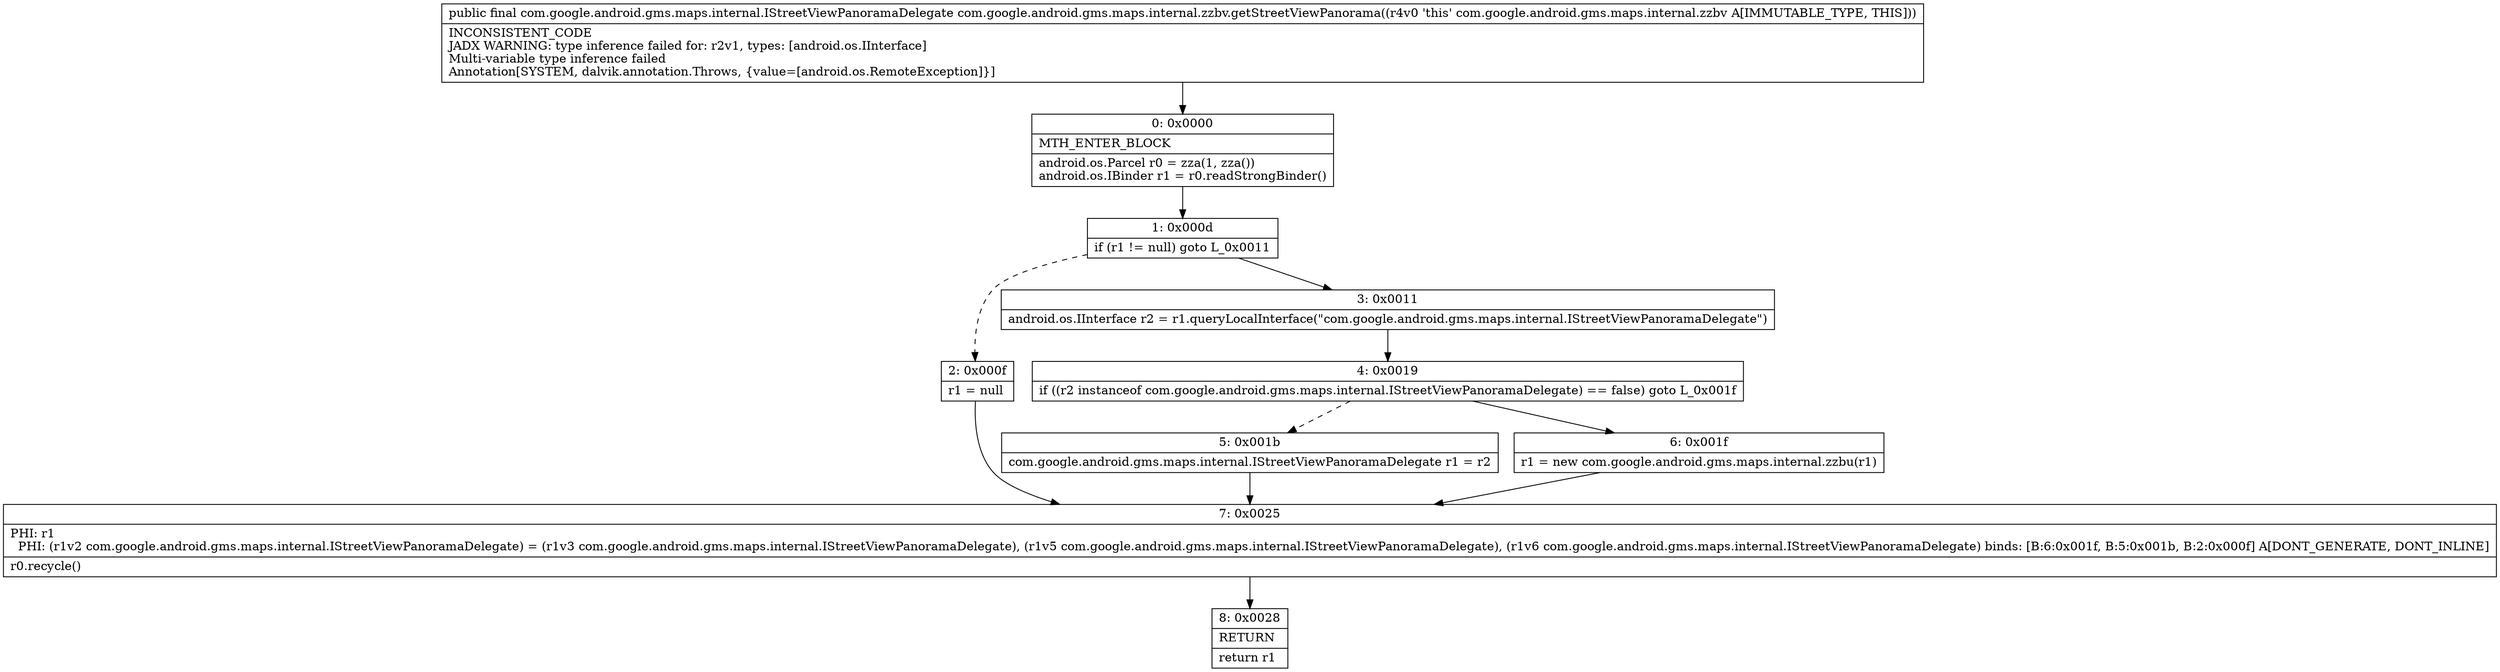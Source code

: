 digraph "CFG forcom.google.android.gms.maps.internal.zzbv.getStreetViewPanorama()Lcom\/google\/android\/gms\/maps\/internal\/IStreetViewPanoramaDelegate;" {
Node_0 [shape=record,label="{0\:\ 0x0000|MTH_ENTER_BLOCK\l|android.os.Parcel r0 = zza(1, zza())\landroid.os.IBinder r1 = r0.readStrongBinder()\l}"];
Node_1 [shape=record,label="{1\:\ 0x000d|if (r1 != null) goto L_0x0011\l}"];
Node_2 [shape=record,label="{2\:\ 0x000f|r1 = null\l}"];
Node_3 [shape=record,label="{3\:\ 0x0011|android.os.IInterface r2 = r1.queryLocalInterface(\"com.google.android.gms.maps.internal.IStreetViewPanoramaDelegate\")\l}"];
Node_4 [shape=record,label="{4\:\ 0x0019|if ((r2 instanceof com.google.android.gms.maps.internal.IStreetViewPanoramaDelegate) == false) goto L_0x001f\l}"];
Node_5 [shape=record,label="{5\:\ 0x001b|com.google.android.gms.maps.internal.IStreetViewPanoramaDelegate r1 = r2\l}"];
Node_6 [shape=record,label="{6\:\ 0x001f|r1 = new com.google.android.gms.maps.internal.zzbu(r1)\l}"];
Node_7 [shape=record,label="{7\:\ 0x0025|PHI: r1 \l  PHI: (r1v2 com.google.android.gms.maps.internal.IStreetViewPanoramaDelegate) = (r1v3 com.google.android.gms.maps.internal.IStreetViewPanoramaDelegate), (r1v5 com.google.android.gms.maps.internal.IStreetViewPanoramaDelegate), (r1v6 com.google.android.gms.maps.internal.IStreetViewPanoramaDelegate) binds: [B:6:0x001f, B:5:0x001b, B:2:0x000f] A[DONT_GENERATE, DONT_INLINE]\l|r0.recycle()\l}"];
Node_8 [shape=record,label="{8\:\ 0x0028|RETURN\l|return r1\l}"];
MethodNode[shape=record,label="{public final com.google.android.gms.maps.internal.IStreetViewPanoramaDelegate com.google.android.gms.maps.internal.zzbv.getStreetViewPanorama((r4v0 'this' com.google.android.gms.maps.internal.zzbv A[IMMUTABLE_TYPE, THIS]))  | INCONSISTENT_CODE\lJADX WARNING: type inference failed for: r2v1, types: [android.os.IInterface]\lMulti\-variable type inference failed\lAnnotation[SYSTEM, dalvik.annotation.Throws, \{value=[android.os.RemoteException]\}]\l}"];
MethodNode -> Node_0;
Node_0 -> Node_1;
Node_1 -> Node_2[style=dashed];
Node_1 -> Node_3;
Node_2 -> Node_7;
Node_3 -> Node_4;
Node_4 -> Node_5[style=dashed];
Node_4 -> Node_6;
Node_5 -> Node_7;
Node_6 -> Node_7;
Node_7 -> Node_8;
}


